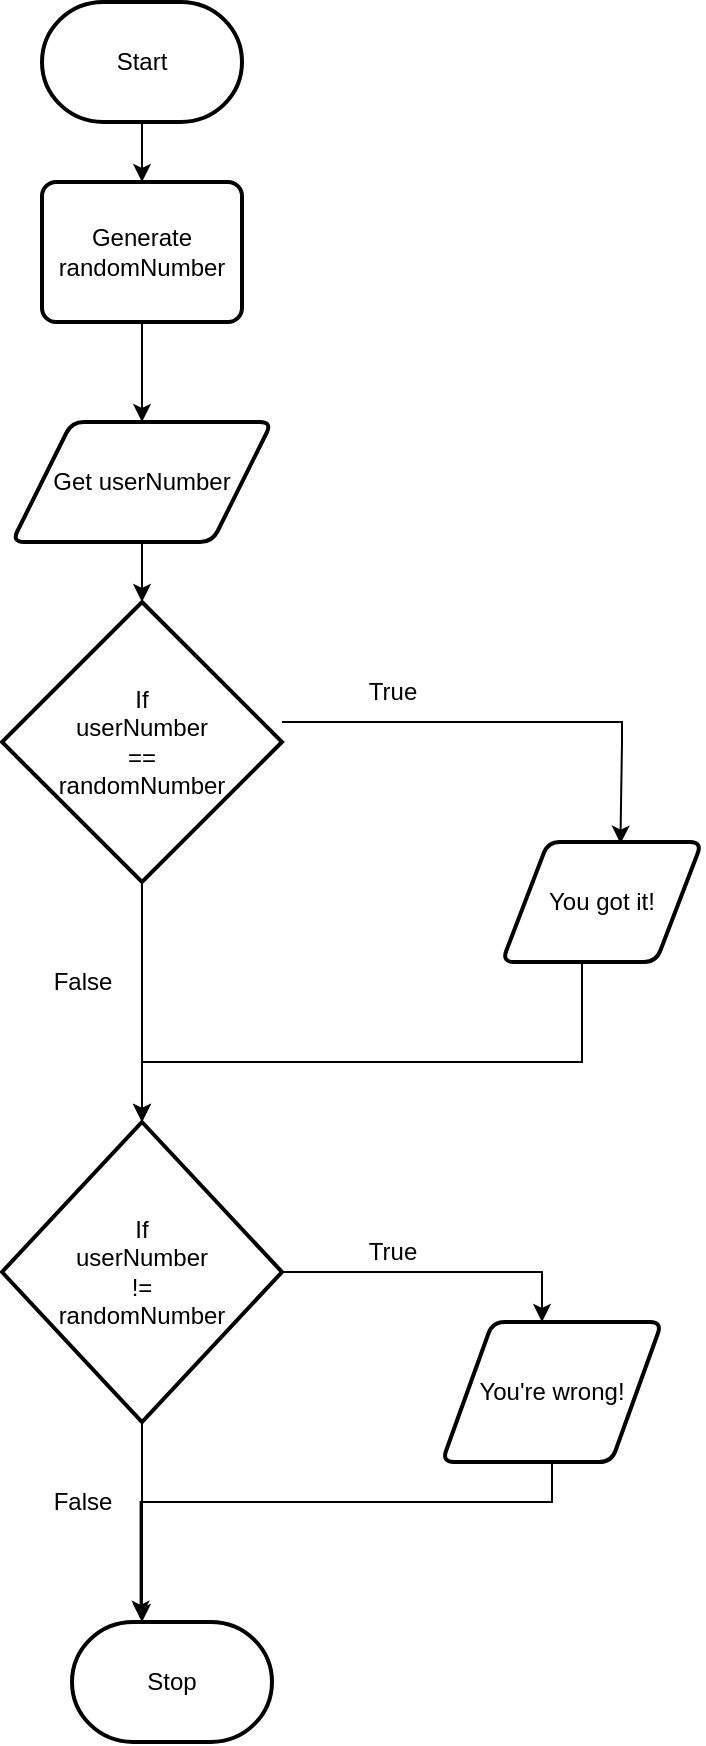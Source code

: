 <mxfile>
    <diagram id="HIP3nbAZw_EuaXWnEj3U" name="Page-1">
        <mxGraphModel dx="606" dy="523" grid="1" gridSize="10" guides="1" tooltips="1" connect="1" arrows="1" fold="1" page="1" pageScale="1" pageWidth="850" pageHeight="1100" math="0" shadow="0">
            <root>
                <mxCell id="0"/>
                <mxCell id="1" parent="0"/>
                <mxCell id="5" style="edgeStyle=none;html=1;entryX=0.5;entryY=0;entryDx=0;entryDy=0;" parent="1" source="2" target="4" edge="1">
                    <mxGeometry relative="1" as="geometry">
                        <mxPoint x="100" y="350" as="targetPoint"/>
                    </mxGeometry>
                </mxCell>
                <mxCell id="2" value="Start" style="strokeWidth=2;html=1;shape=mxgraph.flowchart.terminator;whiteSpace=wrap;" parent="1" vertex="1">
                    <mxGeometry x="50" y="240" width="100" height="60" as="geometry"/>
                </mxCell>
                <mxCell id="3" value="Stop" style="strokeWidth=2;html=1;shape=mxgraph.flowchart.terminator;whiteSpace=wrap;" parent="1" vertex="1">
                    <mxGeometry x="65" y="1050" width="100" height="60" as="geometry"/>
                </mxCell>
                <mxCell id="8" style="edgeStyle=none;html=1;" parent="1" source="4" target="6" edge="1">
                    <mxGeometry relative="1" as="geometry"/>
                </mxCell>
                <mxCell id="4" value="Generate&lt;br&gt;randomNumber" style="rounded=1;whiteSpace=wrap;html=1;absoluteArcSize=1;arcSize=14;strokeWidth=2;" parent="1" vertex="1">
                    <mxGeometry x="50" y="330" width="100" height="70" as="geometry"/>
                </mxCell>
                <mxCell id="10" style="edgeStyle=none;html=1;entryX=0.5;entryY=0;entryDx=0;entryDy=0;entryPerimeter=0;" parent="1" source="6" target="9" edge="1">
                    <mxGeometry relative="1" as="geometry"/>
                </mxCell>
                <mxCell id="6" value="Get userNumber" style="shape=parallelogram;html=1;strokeWidth=2;perimeter=parallelogramPerimeter;whiteSpace=wrap;rounded=1;arcSize=12;size=0.23;" parent="1" vertex="1">
                    <mxGeometry x="35" y="450" width="130" height="60" as="geometry"/>
                </mxCell>
                <mxCell id="26" style="edgeStyle=orthogonalEdgeStyle;shape=connector;rounded=1;html=1;entryX=0.5;entryY=0;entryDx=0;entryDy=0;entryPerimeter=0;labelBackgroundColor=default;strokeColor=default;fontFamily=Helvetica;fontSize=12;fontColor=default;endArrow=classic;" parent="1" source="9" target="18" edge="1">
                    <mxGeometry relative="1" as="geometry"/>
                </mxCell>
                <mxCell id="40" style="edgeStyle=orthogonalEdgeStyle;shape=connector;rounded=0;html=1;labelBackgroundColor=default;strokeColor=default;fontFamily=Helvetica;fontSize=12;fontColor=default;endArrow=classic;entryX=0.592;entryY=0.014;entryDx=0;entryDy=0;entryPerimeter=0;" parent="1" source="9" target="11" edge="1">
                    <mxGeometry relative="1" as="geometry">
                        <mxPoint x="330" y="630" as="targetPoint"/>
                        <Array as="points">
                            <mxPoint x="340" y="600"/>
                            <mxPoint x="340" y="610"/>
                            <mxPoint x="339" y="610"/>
                        </Array>
                    </mxGeometry>
                </mxCell>
                <mxCell id="9" value="If&lt;br&gt;userNumber&lt;br&gt;==&lt;br&gt;randomNumber" style="strokeWidth=2;html=1;shape=mxgraph.flowchart.decision;whiteSpace=wrap;" parent="1" vertex="1">
                    <mxGeometry x="30" y="540" width="140" height="140" as="geometry"/>
                </mxCell>
                <mxCell id="25" style="edgeStyle=orthogonalEdgeStyle;shape=connector;rounded=0;html=1;entryX=0.5;entryY=0;entryDx=0;entryDy=0;entryPerimeter=0;labelBackgroundColor=default;strokeColor=default;fontFamily=Helvetica;fontSize=11;fontColor=default;endArrow=classic;" parent="1" source="11" target="18" edge="1">
                    <mxGeometry relative="1" as="geometry">
                        <Array as="points">
                            <mxPoint x="320" y="770"/>
                            <mxPoint x="100" y="770"/>
                        </Array>
                    </mxGeometry>
                </mxCell>
                <mxCell id="11" value="You got it!" style="shape=parallelogram;html=1;strokeWidth=2;perimeter=parallelogramPerimeter;whiteSpace=wrap;rounded=1;arcSize=12;size=0.23;" parent="1" vertex="1">
                    <mxGeometry x="280" y="660" width="100" height="60" as="geometry"/>
                </mxCell>
                <mxCell id="17" value="True" style="text;html=1;align=center;verticalAlign=middle;resizable=0;points=[];autosize=1;strokeColor=none;fillColor=none;" parent="1" vertex="1">
                    <mxGeometry x="200" y="570" width="50" height="30" as="geometry"/>
                </mxCell>
                <mxCell id="35" style="edgeStyle=orthogonalEdgeStyle;shape=connector;rounded=0;html=1;labelBackgroundColor=default;strokeColor=default;fontFamily=Helvetica;fontSize=12;fontColor=default;endArrow=classic;" parent="1" source="18" target="28" edge="1">
                    <mxGeometry relative="1" as="geometry">
                        <mxPoint x="300" y="930" as="targetPoint"/>
                        <Array as="points">
                            <mxPoint x="300" y="875"/>
                        </Array>
                    </mxGeometry>
                </mxCell>
                <mxCell id="53" style="edgeStyle=none;html=1;" edge="1" parent="1" source="18">
                    <mxGeometry relative="1" as="geometry">
                        <mxPoint x="100" y="1050" as="targetPoint"/>
                    </mxGeometry>
                </mxCell>
                <mxCell id="18" value="If&lt;br&gt;userNumber&lt;br&gt;!=&lt;br&gt;randomNumber" style="strokeWidth=2;html=1;shape=mxgraph.flowchart.decision;whiteSpace=wrap;" parent="1" vertex="1">
                    <mxGeometry x="30" y="800" width="140" height="150" as="geometry"/>
                </mxCell>
                <mxCell id="27" value="False" style="text;html=1;align=center;verticalAlign=middle;resizable=0;points=[];autosize=1;strokeColor=none;fillColor=none;fontSize=12;fontFamily=Helvetica;fontColor=default;" parent="1" vertex="1">
                    <mxGeometry x="45" y="715" width="50" height="30" as="geometry"/>
                </mxCell>
                <mxCell id="52" style="edgeStyle=orthogonalEdgeStyle;shape=connector;rounded=0;html=1;entryX=0.343;entryY=-0.027;entryDx=0;entryDy=0;entryPerimeter=0;labelBackgroundColor=default;strokeColor=default;fontFamily=Helvetica;fontSize=11;fontColor=default;endArrow=classic;" parent="1" source="28" target="3" edge="1">
                    <mxGeometry relative="1" as="geometry">
                        <Array as="points">
                            <mxPoint x="305" y="990"/>
                            <mxPoint x="99" y="990"/>
                        </Array>
                    </mxGeometry>
                </mxCell>
                <mxCell id="28" value="You're wrong!" style="shape=parallelogram;html=1;strokeWidth=2;perimeter=parallelogramPerimeter;whiteSpace=wrap;rounded=1;arcSize=12;size=0.23;fontFamily=Helvetica;fontSize=12;fontColor=default;fillColor=none;gradientColor=none;" parent="1" vertex="1">
                    <mxGeometry x="250" y="900" width="110" height="70" as="geometry"/>
                </mxCell>
                <mxCell id="42" value="True" style="text;html=1;align=center;verticalAlign=middle;resizable=0;points=[];autosize=1;strokeColor=none;fillColor=none;fontSize=12;fontFamily=Helvetica;fontColor=default;" parent="1" vertex="1">
                    <mxGeometry x="200" y="850" width="50" height="30" as="geometry"/>
                </mxCell>
                <mxCell id="47" value="False" style="text;html=1;align=center;verticalAlign=middle;resizable=0;points=[];autosize=1;strokeColor=none;fillColor=none;fontSize=12;fontFamily=Helvetica;fontColor=default;" parent="1" vertex="1">
                    <mxGeometry x="45" y="975" width="50" height="30" as="geometry"/>
                </mxCell>
            </root>
        </mxGraphModel>
    </diagram>
</mxfile>